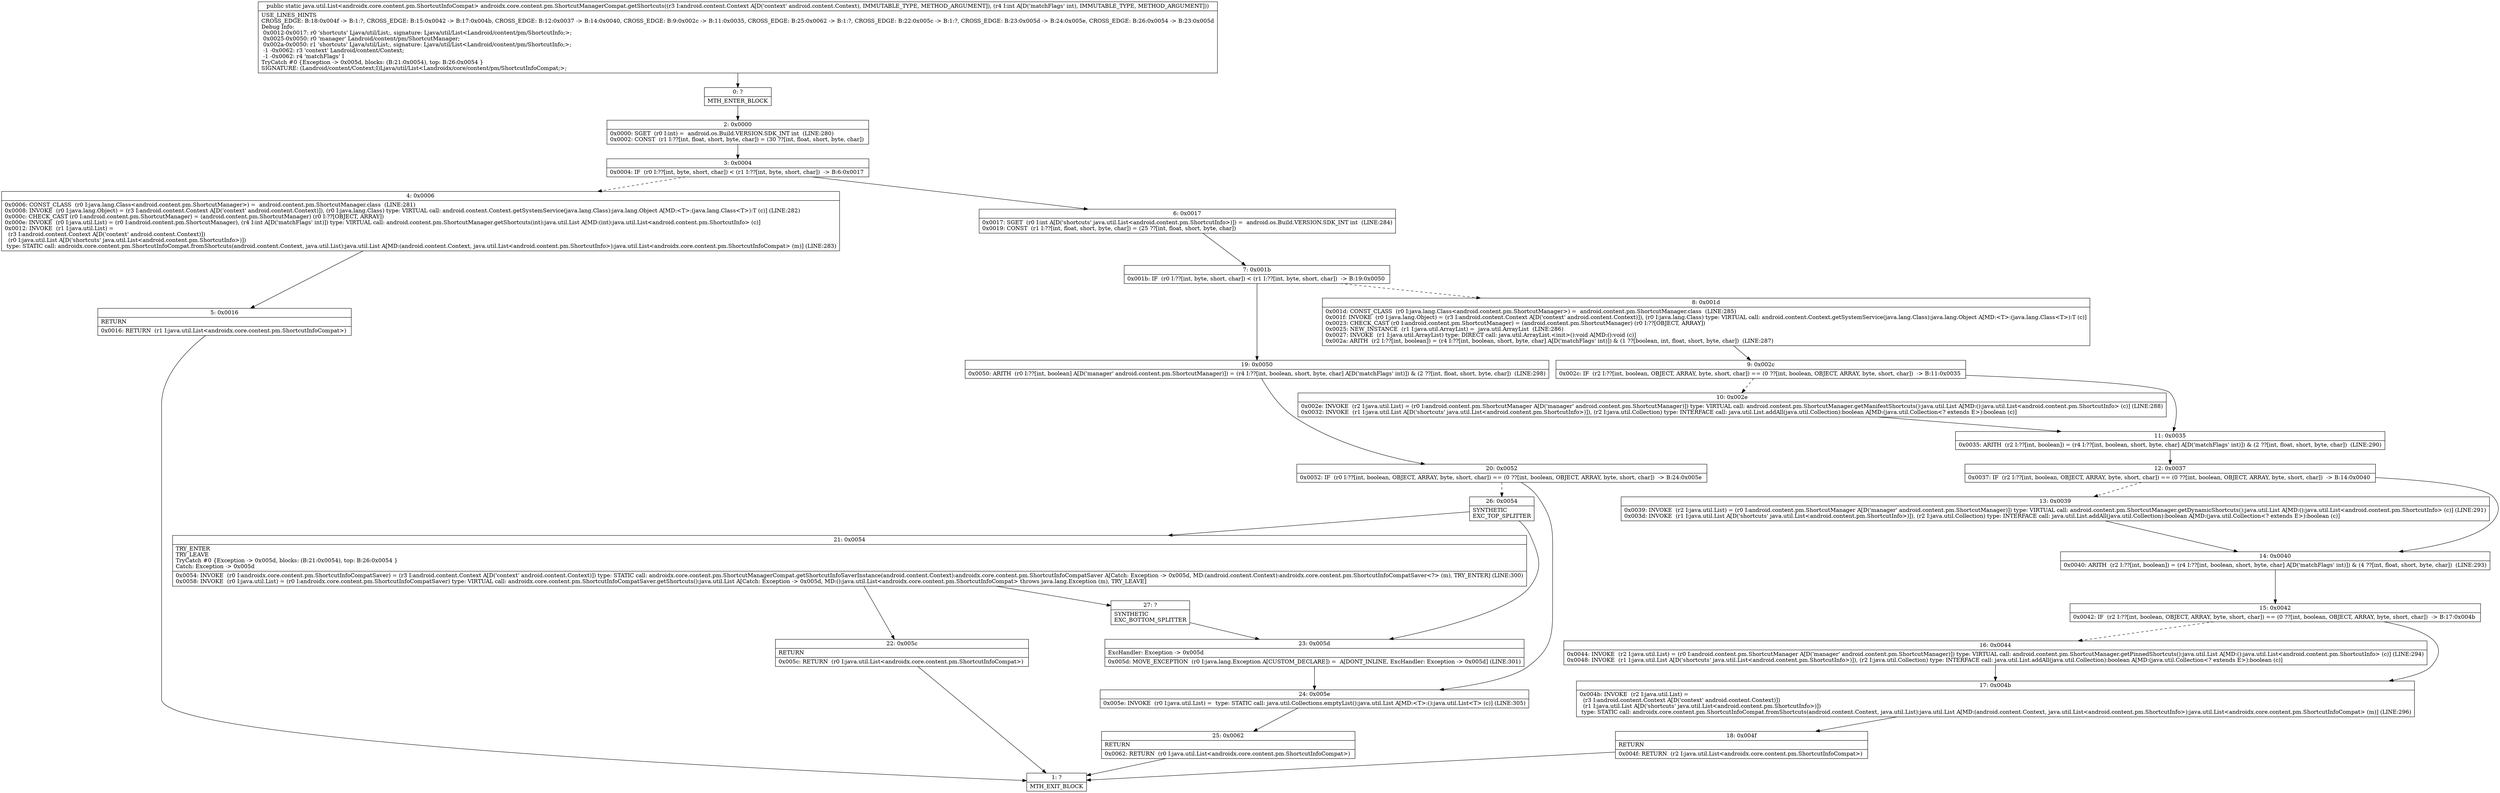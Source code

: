 digraph "CFG forandroidx.core.content.pm.ShortcutManagerCompat.getShortcuts(Landroid\/content\/Context;I)Ljava\/util\/List;" {
Node_0 [shape=record,label="{0\:\ ?|MTH_ENTER_BLOCK\l}"];
Node_2 [shape=record,label="{2\:\ 0x0000|0x0000: SGET  (r0 I:int) =  android.os.Build.VERSION.SDK_INT int  (LINE:280)\l0x0002: CONST  (r1 I:??[int, float, short, byte, char]) = (30 ??[int, float, short, byte, char]) \l}"];
Node_3 [shape=record,label="{3\:\ 0x0004|0x0004: IF  (r0 I:??[int, byte, short, char]) \< (r1 I:??[int, byte, short, char])  \-\> B:6:0x0017 \l}"];
Node_4 [shape=record,label="{4\:\ 0x0006|0x0006: CONST_CLASS  (r0 I:java.lang.Class\<android.content.pm.ShortcutManager\>) =  android.content.pm.ShortcutManager.class  (LINE:281)\l0x0008: INVOKE  (r0 I:java.lang.Object) = (r3 I:android.content.Context A[D('context' android.content.Context)]), (r0 I:java.lang.Class) type: VIRTUAL call: android.content.Context.getSystemService(java.lang.Class):java.lang.Object A[MD:\<T\>:(java.lang.Class\<T\>):T (c)] (LINE:282)\l0x000c: CHECK_CAST (r0 I:android.content.pm.ShortcutManager) = (android.content.pm.ShortcutManager) (r0 I:??[OBJECT, ARRAY]) \l0x000e: INVOKE  (r0 I:java.util.List) = (r0 I:android.content.pm.ShortcutManager), (r4 I:int A[D('matchFlags' int)]) type: VIRTUAL call: android.content.pm.ShortcutManager.getShortcuts(int):java.util.List A[MD:(int):java.util.List\<android.content.pm.ShortcutInfo\> (c)]\l0x0012: INVOKE  (r1 I:java.util.List) = \l  (r3 I:android.content.Context A[D('context' android.content.Context)])\l  (r0 I:java.util.List A[D('shortcuts' java.util.List\<android.content.pm.ShortcutInfo\>)])\l type: STATIC call: androidx.core.content.pm.ShortcutInfoCompat.fromShortcuts(android.content.Context, java.util.List):java.util.List A[MD:(android.content.Context, java.util.List\<android.content.pm.ShortcutInfo\>):java.util.List\<androidx.core.content.pm.ShortcutInfoCompat\> (m)] (LINE:283)\l}"];
Node_5 [shape=record,label="{5\:\ 0x0016|RETURN\l|0x0016: RETURN  (r1 I:java.util.List\<androidx.core.content.pm.ShortcutInfoCompat\>) \l}"];
Node_1 [shape=record,label="{1\:\ ?|MTH_EXIT_BLOCK\l}"];
Node_6 [shape=record,label="{6\:\ 0x0017|0x0017: SGET  (r0 I:int A[D('shortcuts' java.util.List\<android.content.pm.ShortcutInfo\>)]) =  android.os.Build.VERSION.SDK_INT int  (LINE:284)\l0x0019: CONST  (r1 I:??[int, float, short, byte, char]) = (25 ??[int, float, short, byte, char]) \l}"];
Node_7 [shape=record,label="{7\:\ 0x001b|0x001b: IF  (r0 I:??[int, byte, short, char]) \< (r1 I:??[int, byte, short, char])  \-\> B:19:0x0050 \l}"];
Node_8 [shape=record,label="{8\:\ 0x001d|0x001d: CONST_CLASS  (r0 I:java.lang.Class\<android.content.pm.ShortcutManager\>) =  android.content.pm.ShortcutManager.class  (LINE:285)\l0x001f: INVOKE  (r0 I:java.lang.Object) = (r3 I:android.content.Context A[D('context' android.content.Context)]), (r0 I:java.lang.Class) type: VIRTUAL call: android.content.Context.getSystemService(java.lang.Class):java.lang.Object A[MD:\<T\>:(java.lang.Class\<T\>):T (c)]\l0x0023: CHECK_CAST (r0 I:android.content.pm.ShortcutManager) = (android.content.pm.ShortcutManager) (r0 I:??[OBJECT, ARRAY]) \l0x0025: NEW_INSTANCE  (r1 I:java.util.ArrayList) =  java.util.ArrayList  (LINE:286)\l0x0027: INVOKE  (r1 I:java.util.ArrayList) type: DIRECT call: java.util.ArrayList.\<init\>():void A[MD:():void (c)]\l0x002a: ARITH  (r2 I:??[int, boolean]) = (r4 I:??[int, boolean, short, byte, char] A[D('matchFlags' int)]) & (1 ??[boolean, int, float, short, byte, char])  (LINE:287)\l}"];
Node_9 [shape=record,label="{9\:\ 0x002c|0x002c: IF  (r2 I:??[int, boolean, OBJECT, ARRAY, byte, short, char]) == (0 ??[int, boolean, OBJECT, ARRAY, byte, short, char])  \-\> B:11:0x0035 \l}"];
Node_10 [shape=record,label="{10\:\ 0x002e|0x002e: INVOKE  (r2 I:java.util.List) = (r0 I:android.content.pm.ShortcutManager A[D('manager' android.content.pm.ShortcutManager)]) type: VIRTUAL call: android.content.pm.ShortcutManager.getManifestShortcuts():java.util.List A[MD:():java.util.List\<android.content.pm.ShortcutInfo\> (c)] (LINE:288)\l0x0032: INVOKE  (r1 I:java.util.List A[D('shortcuts' java.util.List\<android.content.pm.ShortcutInfo\>)]), (r2 I:java.util.Collection) type: INTERFACE call: java.util.List.addAll(java.util.Collection):boolean A[MD:(java.util.Collection\<? extends E\>):boolean (c)]\l}"];
Node_11 [shape=record,label="{11\:\ 0x0035|0x0035: ARITH  (r2 I:??[int, boolean]) = (r4 I:??[int, boolean, short, byte, char] A[D('matchFlags' int)]) & (2 ??[int, float, short, byte, char])  (LINE:290)\l}"];
Node_12 [shape=record,label="{12\:\ 0x0037|0x0037: IF  (r2 I:??[int, boolean, OBJECT, ARRAY, byte, short, char]) == (0 ??[int, boolean, OBJECT, ARRAY, byte, short, char])  \-\> B:14:0x0040 \l}"];
Node_13 [shape=record,label="{13\:\ 0x0039|0x0039: INVOKE  (r2 I:java.util.List) = (r0 I:android.content.pm.ShortcutManager A[D('manager' android.content.pm.ShortcutManager)]) type: VIRTUAL call: android.content.pm.ShortcutManager.getDynamicShortcuts():java.util.List A[MD:():java.util.List\<android.content.pm.ShortcutInfo\> (c)] (LINE:291)\l0x003d: INVOKE  (r1 I:java.util.List A[D('shortcuts' java.util.List\<android.content.pm.ShortcutInfo\>)]), (r2 I:java.util.Collection) type: INTERFACE call: java.util.List.addAll(java.util.Collection):boolean A[MD:(java.util.Collection\<? extends E\>):boolean (c)]\l}"];
Node_14 [shape=record,label="{14\:\ 0x0040|0x0040: ARITH  (r2 I:??[int, boolean]) = (r4 I:??[int, boolean, short, byte, char] A[D('matchFlags' int)]) & (4 ??[int, float, short, byte, char])  (LINE:293)\l}"];
Node_15 [shape=record,label="{15\:\ 0x0042|0x0042: IF  (r2 I:??[int, boolean, OBJECT, ARRAY, byte, short, char]) == (0 ??[int, boolean, OBJECT, ARRAY, byte, short, char])  \-\> B:17:0x004b \l}"];
Node_16 [shape=record,label="{16\:\ 0x0044|0x0044: INVOKE  (r2 I:java.util.List) = (r0 I:android.content.pm.ShortcutManager A[D('manager' android.content.pm.ShortcutManager)]) type: VIRTUAL call: android.content.pm.ShortcutManager.getPinnedShortcuts():java.util.List A[MD:():java.util.List\<android.content.pm.ShortcutInfo\> (c)] (LINE:294)\l0x0048: INVOKE  (r1 I:java.util.List A[D('shortcuts' java.util.List\<android.content.pm.ShortcutInfo\>)]), (r2 I:java.util.Collection) type: INTERFACE call: java.util.List.addAll(java.util.Collection):boolean A[MD:(java.util.Collection\<? extends E\>):boolean (c)]\l}"];
Node_17 [shape=record,label="{17\:\ 0x004b|0x004b: INVOKE  (r2 I:java.util.List) = \l  (r3 I:android.content.Context A[D('context' android.content.Context)])\l  (r1 I:java.util.List A[D('shortcuts' java.util.List\<android.content.pm.ShortcutInfo\>)])\l type: STATIC call: androidx.core.content.pm.ShortcutInfoCompat.fromShortcuts(android.content.Context, java.util.List):java.util.List A[MD:(android.content.Context, java.util.List\<android.content.pm.ShortcutInfo\>):java.util.List\<androidx.core.content.pm.ShortcutInfoCompat\> (m)] (LINE:296)\l}"];
Node_18 [shape=record,label="{18\:\ 0x004f|RETURN\l|0x004f: RETURN  (r2 I:java.util.List\<androidx.core.content.pm.ShortcutInfoCompat\>) \l}"];
Node_19 [shape=record,label="{19\:\ 0x0050|0x0050: ARITH  (r0 I:??[int, boolean] A[D('manager' android.content.pm.ShortcutManager)]) = (r4 I:??[int, boolean, short, byte, char] A[D('matchFlags' int)]) & (2 ??[int, float, short, byte, char])  (LINE:298)\l}"];
Node_20 [shape=record,label="{20\:\ 0x0052|0x0052: IF  (r0 I:??[int, boolean, OBJECT, ARRAY, byte, short, char]) == (0 ??[int, boolean, OBJECT, ARRAY, byte, short, char])  \-\> B:24:0x005e \l}"];
Node_24 [shape=record,label="{24\:\ 0x005e|0x005e: INVOKE  (r0 I:java.util.List) =  type: STATIC call: java.util.Collections.emptyList():java.util.List A[MD:\<T\>:():java.util.List\<T\> (c)] (LINE:305)\l}"];
Node_25 [shape=record,label="{25\:\ 0x0062|RETURN\l|0x0062: RETURN  (r0 I:java.util.List\<androidx.core.content.pm.ShortcutInfoCompat\>) \l}"];
Node_26 [shape=record,label="{26\:\ 0x0054|SYNTHETIC\lEXC_TOP_SPLITTER\l}"];
Node_21 [shape=record,label="{21\:\ 0x0054|TRY_ENTER\lTRY_LEAVE\lTryCatch #0 \{Exception \-\> 0x005d, blocks: (B:21:0x0054), top: B:26:0x0054 \}\lCatch: Exception \-\> 0x005d\l|0x0054: INVOKE  (r0 I:androidx.core.content.pm.ShortcutInfoCompatSaver) = (r3 I:android.content.Context A[D('context' android.content.Context)]) type: STATIC call: androidx.core.content.pm.ShortcutManagerCompat.getShortcutInfoSaverInstance(android.content.Context):androidx.core.content.pm.ShortcutInfoCompatSaver A[Catch: Exception \-\> 0x005d, MD:(android.content.Context):androidx.core.content.pm.ShortcutInfoCompatSaver\<?\> (m), TRY_ENTER] (LINE:300)\l0x0058: INVOKE  (r0 I:java.util.List) = (r0 I:androidx.core.content.pm.ShortcutInfoCompatSaver) type: VIRTUAL call: androidx.core.content.pm.ShortcutInfoCompatSaver.getShortcuts():java.util.List A[Catch: Exception \-\> 0x005d, MD:():java.util.List\<androidx.core.content.pm.ShortcutInfoCompat\> throws java.lang.Exception (m), TRY_LEAVE]\l}"];
Node_22 [shape=record,label="{22\:\ 0x005c|RETURN\l|0x005c: RETURN  (r0 I:java.util.List\<androidx.core.content.pm.ShortcutInfoCompat\>) \l}"];
Node_27 [shape=record,label="{27\:\ ?|SYNTHETIC\lEXC_BOTTOM_SPLITTER\l}"];
Node_23 [shape=record,label="{23\:\ 0x005d|ExcHandler: Exception \-\> 0x005d\l|0x005d: MOVE_EXCEPTION  (r0 I:java.lang.Exception A[CUSTOM_DECLARE]) =  A[DONT_INLINE, ExcHandler: Exception \-\> 0x005d] (LINE:301)\l}"];
MethodNode[shape=record,label="{public static java.util.List\<androidx.core.content.pm.ShortcutInfoCompat\> androidx.core.content.pm.ShortcutManagerCompat.getShortcuts((r3 I:android.content.Context A[D('context' android.content.Context), IMMUTABLE_TYPE, METHOD_ARGUMENT]), (r4 I:int A[D('matchFlags' int), IMMUTABLE_TYPE, METHOD_ARGUMENT]))  | USE_LINES_HINTS\lCROSS_EDGE: B:18:0x004f \-\> B:1:?, CROSS_EDGE: B:15:0x0042 \-\> B:17:0x004b, CROSS_EDGE: B:12:0x0037 \-\> B:14:0x0040, CROSS_EDGE: B:9:0x002c \-\> B:11:0x0035, CROSS_EDGE: B:25:0x0062 \-\> B:1:?, CROSS_EDGE: B:22:0x005c \-\> B:1:?, CROSS_EDGE: B:23:0x005d \-\> B:24:0x005e, CROSS_EDGE: B:26:0x0054 \-\> B:23:0x005d\lDebug Info:\l  0x0012\-0x0017: r0 'shortcuts' Ljava\/util\/List;, signature: Ljava\/util\/List\<Landroid\/content\/pm\/ShortcutInfo;\>;\l  0x0025\-0x0050: r0 'manager' Landroid\/content\/pm\/ShortcutManager;\l  0x002a\-0x0050: r1 'shortcuts' Ljava\/util\/List;, signature: Ljava\/util\/List\<Landroid\/content\/pm\/ShortcutInfo;\>;\l  \-1 \-0x0062: r3 'context' Landroid\/content\/Context;\l  \-1 \-0x0062: r4 'matchFlags' I\lTryCatch #0 \{Exception \-\> 0x005d, blocks: (B:21:0x0054), top: B:26:0x0054 \}\lSIGNATURE: (Landroid\/content\/Context;I)Ljava\/util\/List\<Landroidx\/core\/content\/pm\/ShortcutInfoCompat;\>;\l}"];
MethodNode -> Node_0;Node_0 -> Node_2;
Node_2 -> Node_3;
Node_3 -> Node_4[style=dashed];
Node_3 -> Node_6;
Node_4 -> Node_5;
Node_5 -> Node_1;
Node_6 -> Node_7;
Node_7 -> Node_8[style=dashed];
Node_7 -> Node_19;
Node_8 -> Node_9;
Node_9 -> Node_10[style=dashed];
Node_9 -> Node_11;
Node_10 -> Node_11;
Node_11 -> Node_12;
Node_12 -> Node_13[style=dashed];
Node_12 -> Node_14;
Node_13 -> Node_14;
Node_14 -> Node_15;
Node_15 -> Node_16[style=dashed];
Node_15 -> Node_17;
Node_16 -> Node_17;
Node_17 -> Node_18;
Node_18 -> Node_1;
Node_19 -> Node_20;
Node_20 -> Node_24;
Node_20 -> Node_26[style=dashed];
Node_24 -> Node_25;
Node_25 -> Node_1;
Node_26 -> Node_21;
Node_26 -> Node_23;
Node_21 -> Node_22;
Node_21 -> Node_27;
Node_22 -> Node_1;
Node_27 -> Node_23;
Node_23 -> Node_24;
}

